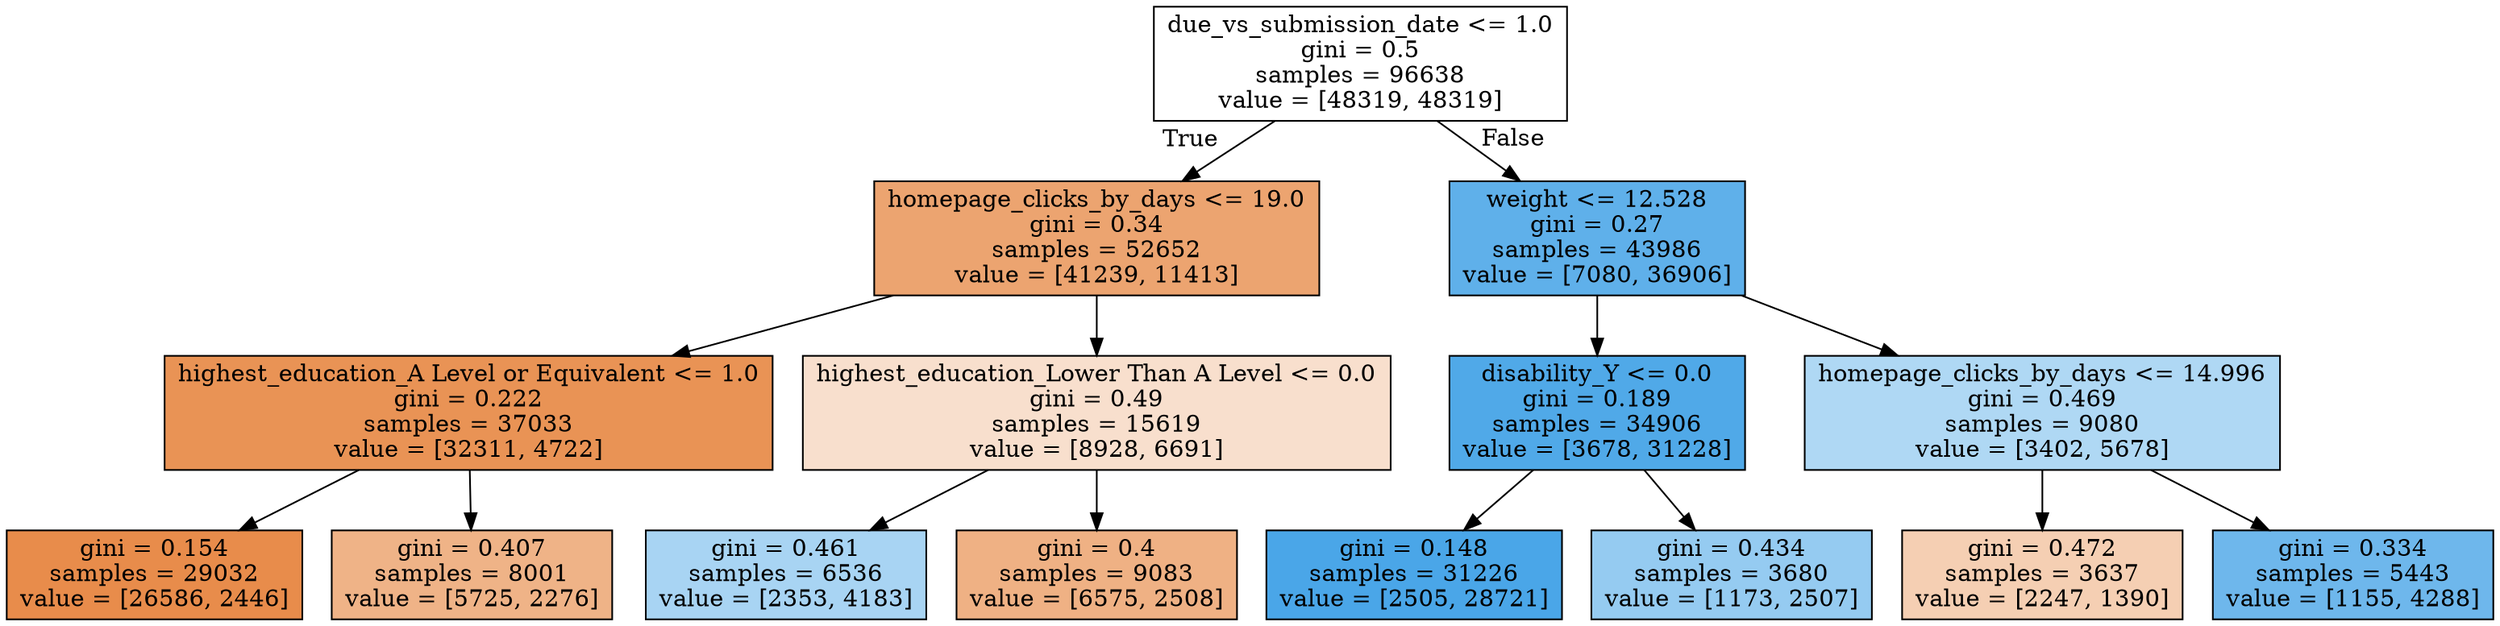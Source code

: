 digraph Tree {
node [shape=box, style="filled", color="black"] ;
0 [label="due_vs_submission_date <= 1.0\ngini = 0.5\nsamples = 96638\nvalue = [48319, 48319]", fillcolor="#e5813900"] ;
1 [label="homepage_clicks_by_days <= 19.0\ngini = 0.34\nsamples = 52652\nvalue = [41239, 11413]", fillcolor="#e58139b8"] ;
0 -> 1 [labeldistance=2.5, labelangle=45, headlabel="True"] ;
2 [label="highest_education_A Level or Equivalent <= 1.0\ngini = 0.222\nsamples = 37033\nvalue = [32311, 4722]", fillcolor="#e58139da"] ;
1 -> 2 ;
3 [label="gini = 0.154\nsamples = 29032\nvalue = [26586, 2446]", fillcolor="#e58139e8"] ;
2 -> 3 ;
4 [label="gini = 0.407\nsamples = 8001\nvalue = [5725, 2276]", fillcolor="#e581399a"] ;
2 -> 4 ;
5 [label="highest_education_Lower Than A Level <= 0.0\ngini = 0.49\nsamples = 15619\nvalue = [8928, 6691]", fillcolor="#e5813940"] ;
1 -> 5 ;
6 [label="gini = 0.461\nsamples = 6536\nvalue = [2353, 4183]", fillcolor="#399de570"] ;
5 -> 6 ;
7 [label="gini = 0.4\nsamples = 9083\nvalue = [6575, 2508]", fillcolor="#e581399e"] ;
5 -> 7 ;
8 [label="weight <= 12.528\ngini = 0.27\nsamples = 43986\nvalue = [7080, 36906]", fillcolor="#399de5ce"] ;
0 -> 8 [labeldistance=2.5, labelangle=-45, headlabel="False"] ;
9 [label="disability_Y <= 0.0\ngini = 0.189\nsamples = 34906\nvalue = [3678, 31228]", fillcolor="#399de5e1"] ;
8 -> 9 ;
10 [label="gini = 0.148\nsamples = 31226\nvalue = [2505, 28721]", fillcolor="#399de5e9"] ;
9 -> 10 ;
11 [label="gini = 0.434\nsamples = 3680\nvalue = [1173, 2507]", fillcolor="#399de588"] ;
9 -> 11 ;
12 [label="homepage_clicks_by_days <= 14.996\ngini = 0.469\nsamples = 9080\nvalue = [3402, 5678]", fillcolor="#399de566"] ;
8 -> 12 ;
13 [label="gini = 0.472\nsamples = 3637\nvalue = [2247, 1390]", fillcolor="#e5813961"] ;
12 -> 13 ;
14 [label="gini = 0.334\nsamples = 5443\nvalue = [1155, 4288]", fillcolor="#399de5ba"] ;
12 -> 14 ;
}